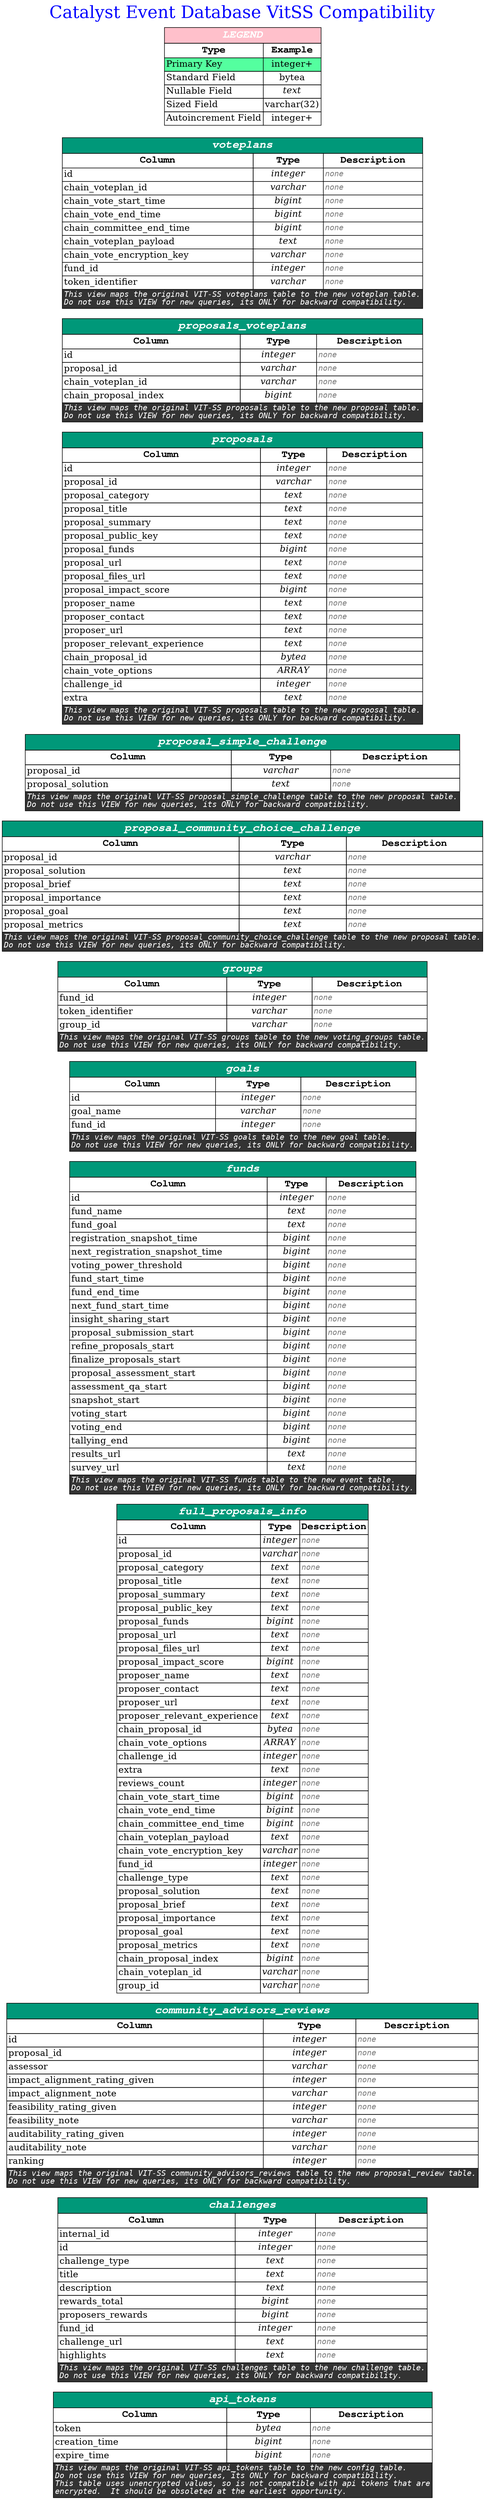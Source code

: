 digraph erd {

    
    label = "Catalyst Event Database VitSS Compatibility"
    labelloc = t
    fontsize = 30
    fontcolor = blue
    

    graph [
        rankdir = "LR"
    ];

    node [
        fontsize = "16"
        shape = "plaintext"
    ];

    edge [
    ];

    
        

    "api_tokens" [shape=plain label=<
        <table border='0' cellborder='1' cellspacing='0' >
            <tr>
                <td colspan='3' bgcolor='#009879' port='__title'><font color='white' face='Courier bold italic' point-size='20'><b>api_tokens</b></font></td>
            </tr>
            <tr>
                <td><font color='black' face='Courier bold' point-size='18' ><b>Column</b></font></td>
                <td><font color='black' face='Courier bold' point-size='18' ><b>Type</b></font></td>
                <td><font color='black' face='Courier bold' point-size='18' ><b>Description</b></font></td>
            </tr>

            
            <tr>
                <td port="token"  align='text'><font>token</font><br align='left'/></td>
                <td   ><font><i>bytea</i></font></td>
                <td port="token_out"  align='text'><font color='grey50' face='Monospace' point-size='14' ><i>none</i><br align="left"/></font></td>
            </tr>
            
            <tr>
                <td port="creation_time"  align='text'><font>creation_time</font><br align='left'/></td>
                <td   ><font><i>bigint</i></font></td>
                <td port="creation_time_out"  align='text'><font color='grey50' face='Monospace' point-size='14' ><i>none</i><br align="left"/></font></td>
            </tr>
            
            <tr>
                <td port="expire_time"  align='text'><font>expire_time</font><br align='left'/></td>
                <td   ><font><i>bigint</i></font></td>
                <td port="expire_time_out"  align='text'><font color='grey50' face='Monospace' point-size='14' ><i>none</i><br align="left"/></font></td>
            </tr>
            

            
            <tr>
                <td colspan='3' bgcolor="grey20" align='text'><font color='white' face='Monospace' point-size='14'><i>This view maps the original VIT-SS api_tokens table to the new config table.<br align='left'/>Do not use this VIEW for new queries, its ONLY for backward compatibility.<br align='left'/>This table uses unencrypted values, so is not compatible with api tokens that are<br align='left'/>encrypted.  It should be obsoleted at the earliest opportunity.</i><br align="left"/></font></td>
            </tr>
            

        </table>
    >];

        
    
        

    "challenges" [shape=plain label=<
        <table border='0' cellborder='1' cellspacing='0' >
            <tr>
                <td colspan='3' bgcolor='#009879' port='__title'><font color='white' face='Courier bold italic' point-size='20'><b>challenges</b></font></td>
            </tr>
            <tr>
                <td><font color='black' face='Courier bold' point-size='18' ><b>Column</b></font></td>
                <td><font color='black' face='Courier bold' point-size='18' ><b>Type</b></font></td>
                <td><font color='black' face='Courier bold' point-size='18' ><b>Description</b></font></td>
            </tr>

            
            <tr>
                <td port="internal_id"  align='text'><font>internal_id</font><br align='left'/></td>
                <td   ><font><i>integer</i></font></td>
                <td port="internal_id_out"  align='text'><font color='grey50' face='Monospace' point-size='14' ><i>none</i><br align="left"/></font></td>
            </tr>
            
            <tr>
                <td port="id"  align='text'><font>id</font><br align='left'/></td>
                <td   ><font><i>integer</i></font></td>
                <td port="id_out"  align='text'><font color='grey50' face='Monospace' point-size='14' ><i>none</i><br align="left"/></font></td>
            </tr>
            
            <tr>
                <td port="challenge_type"  align='text'><font>challenge_type</font><br align='left'/></td>
                <td   ><font><i>text</i></font></td>
                <td port="challenge_type_out"  align='text'><font color='grey50' face='Monospace' point-size='14' ><i>none</i><br align="left"/></font></td>
            </tr>
            
            <tr>
                <td port="title"  align='text'><font>title</font><br align='left'/></td>
                <td   ><font><i>text</i></font></td>
                <td port="title_out"  align='text'><font color='grey50' face='Monospace' point-size='14' ><i>none</i><br align="left"/></font></td>
            </tr>
            
            <tr>
                <td port="description"  align='text'><font>description</font><br align='left'/></td>
                <td   ><font><i>text</i></font></td>
                <td port="description_out"  align='text'><font color='grey50' face='Monospace' point-size='14' ><i>none</i><br align="left"/></font></td>
            </tr>
            
            <tr>
                <td port="rewards_total"  align='text'><font>rewards_total</font><br align='left'/></td>
                <td   ><font><i>bigint</i></font></td>
                <td port="rewards_total_out"  align='text'><font color='grey50' face='Monospace' point-size='14' ><i>none</i><br align="left"/></font></td>
            </tr>
            
            <tr>
                <td port="proposers_rewards"  align='text'><font>proposers_rewards</font><br align='left'/></td>
                <td   ><font><i>bigint</i></font></td>
                <td port="proposers_rewards_out"  align='text'><font color='grey50' face='Monospace' point-size='14' ><i>none</i><br align="left"/></font></td>
            </tr>
            
            <tr>
                <td port="fund_id"  align='text'><font>fund_id</font><br align='left'/></td>
                <td   ><font><i>integer</i></font></td>
                <td port="fund_id_out"  align='text'><font color='grey50' face='Monospace' point-size='14' ><i>none</i><br align="left"/></font></td>
            </tr>
            
            <tr>
                <td port="challenge_url"  align='text'><font>challenge_url</font><br align='left'/></td>
                <td   ><font><i>text</i></font></td>
                <td port="challenge_url_out"  align='text'><font color='grey50' face='Monospace' point-size='14' ><i>none</i><br align="left"/></font></td>
            </tr>
            
            <tr>
                <td port="highlights"  align='text'><font>highlights</font><br align='left'/></td>
                <td   ><font><i>text</i></font></td>
                <td port="highlights_out"  align='text'><font color='grey50' face='Monospace' point-size='14' ><i>none</i><br align="left"/></font></td>
            </tr>
            

            
            <tr>
                <td colspan='3' bgcolor="grey20" align='text'><font color='white' face='Monospace' point-size='14'><i>This view maps the original VIT-SS challenges table to the new challenge table.<br align='left'/>Do not use this VIEW for new queries, its ONLY for backward compatibility.</i><br align="left"/></font></td>
            </tr>
            

        </table>
    >];

        
    
        

    "community_advisors_reviews" [shape=plain label=<
        <table border='0' cellborder='1' cellspacing='0' >
            <tr>
                <td colspan='3' bgcolor='#009879' port='__title'><font color='white' face='Courier bold italic' point-size='20'><b>community_advisors_reviews</b></font></td>
            </tr>
            <tr>
                <td><font color='black' face='Courier bold' point-size='18' ><b>Column</b></font></td>
                <td><font color='black' face='Courier bold' point-size='18' ><b>Type</b></font></td>
                <td><font color='black' face='Courier bold' point-size='18' ><b>Description</b></font></td>
            </tr>

            
            <tr>
                <td port="id"  align='text'><font>id</font><br align='left'/></td>
                <td   ><font><i>integer</i></font></td>
                <td port="id_out"  align='text'><font color='grey50' face='Monospace' point-size='14' ><i>none</i><br align="left"/></font></td>
            </tr>
            
            <tr>
                <td port="proposal_id"  align='text'><font>proposal_id</font><br align='left'/></td>
                <td   ><font><i>integer</i></font></td>
                <td port="proposal_id_out"  align='text'><font color='grey50' face='Monospace' point-size='14' ><i>none</i><br align="left"/></font></td>
            </tr>
            
            <tr>
                <td port="assessor"  align='text'><font>assessor</font><br align='left'/></td>
                <td   ><font><i>varchar</i></font></td>
                <td port="assessor_out"  align='text'><font color='grey50' face='Monospace' point-size='14' ><i>none</i><br align="left"/></font></td>
            </tr>
            
            <tr>
                <td port="impact_alignment_rating_given"  align='text'><font>impact_alignment_rating_given</font><br align='left'/></td>
                <td   ><font><i>integer</i></font></td>
                <td port="impact_alignment_rating_given_out"  align='text'><font color='grey50' face='Monospace' point-size='14' ><i>none</i><br align="left"/></font></td>
            </tr>
            
            <tr>
                <td port="impact_alignment_note"  align='text'><font>impact_alignment_note</font><br align='left'/></td>
                <td   ><font><i>varchar</i></font></td>
                <td port="impact_alignment_note_out"  align='text'><font color='grey50' face='Monospace' point-size='14' ><i>none</i><br align="left"/></font></td>
            </tr>
            
            <tr>
                <td port="feasibility_rating_given"  align='text'><font>feasibility_rating_given</font><br align='left'/></td>
                <td   ><font><i>integer</i></font></td>
                <td port="feasibility_rating_given_out"  align='text'><font color='grey50' face='Monospace' point-size='14' ><i>none</i><br align="left"/></font></td>
            </tr>
            
            <tr>
                <td port="feasibility_note"  align='text'><font>feasibility_note</font><br align='left'/></td>
                <td   ><font><i>varchar</i></font></td>
                <td port="feasibility_note_out"  align='text'><font color='grey50' face='Monospace' point-size='14' ><i>none</i><br align="left"/></font></td>
            </tr>
            
            <tr>
                <td port="auditability_rating_given"  align='text'><font>auditability_rating_given</font><br align='left'/></td>
                <td   ><font><i>integer</i></font></td>
                <td port="auditability_rating_given_out"  align='text'><font color='grey50' face='Monospace' point-size='14' ><i>none</i><br align="left"/></font></td>
            </tr>
            
            <tr>
                <td port="auditability_note"  align='text'><font>auditability_note</font><br align='left'/></td>
                <td   ><font><i>varchar</i></font></td>
                <td port="auditability_note_out"  align='text'><font color='grey50' face='Monospace' point-size='14' ><i>none</i><br align="left"/></font></td>
            </tr>
            
            <tr>
                <td port="ranking"  align='text'><font>ranking</font><br align='left'/></td>
                <td   ><font><i>integer</i></font></td>
                <td port="ranking_out"  align='text'><font color='grey50' face='Monospace' point-size='14' ><i>none</i><br align="left"/></font></td>
            </tr>
            

            
            <tr>
                <td colspan='3' bgcolor="grey20" align='text'><font color='white' face='Monospace' point-size='14'><i>This view maps the original VIT-SS community_advisors_reviews table to the new proposal_review table.<br align='left'/>Do not use this VIEW for new queries, its ONLY for backward compatibility.</i><br align="left"/></font></td>
            </tr>
            

        </table>
    >];

        
    
        

    "full_proposals_info" [shape=plain label=<
        <table border='0' cellborder='1' cellspacing='0' >
            <tr>
                <td colspan='3' bgcolor='#009879' port='__title'><font color='white' face='Courier bold italic' point-size='20'><b>full_proposals_info</b></font></td>
            </tr>
            <tr>
                <td><font color='black' face='Courier bold' point-size='18' ><b>Column</b></font></td>
                <td><font color='black' face='Courier bold' point-size='18' ><b>Type</b></font></td>
                <td><font color='black' face='Courier bold' point-size='18' ><b>Description</b></font></td>
            </tr>

            
            <tr>
                <td port="id"  align='text'><font>id</font><br align='left'/></td>
                <td   ><font><i>integer</i></font></td>
                <td port="id_out"  align='text'><font color='grey50' face='Monospace' point-size='14' ><i>none</i><br align="left"/></font></td>
            </tr>
            
            <tr>
                <td port="proposal_id"  align='text'><font>proposal_id</font><br align='left'/></td>
                <td   ><font><i>varchar</i></font></td>
                <td port="proposal_id_out"  align='text'><font color='grey50' face='Monospace' point-size='14' ><i>none</i><br align="left"/></font></td>
            </tr>
            
            <tr>
                <td port="proposal_category"  align='text'><font>proposal_category</font><br align='left'/></td>
                <td   ><font><i>text</i></font></td>
                <td port="proposal_category_out"  align='text'><font color='grey50' face='Monospace' point-size='14' ><i>none</i><br align="left"/></font></td>
            </tr>
            
            <tr>
                <td port="proposal_title"  align='text'><font>proposal_title</font><br align='left'/></td>
                <td   ><font><i>text</i></font></td>
                <td port="proposal_title_out"  align='text'><font color='grey50' face='Monospace' point-size='14' ><i>none</i><br align="left"/></font></td>
            </tr>
            
            <tr>
                <td port="proposal_summary"  align='text'><font>proposal_summary</font><br align='left'/></td>
                <td   ><font><i>text</i></font></td>
                <td port="proposal_summary_out"  align='text'><font color='grey50' face='Monospace' point-size='14' ><i>none</i><br align="left"/></font></td>
            </tr>
            
            <tr>
                <td port="proposal_public_key"  align='text'><font>proposal_public_key</font><br align='left'/></td>
                <td   ><font><i>text</i></font></td>
                <td port="proposal_public_key_out"  align='text'><font color='grey50' face='Monospace' point-size='14' ><i>none</i><br align="left"/></font></td>
            </tr>
            
            <tr>
                <td port="proposal_funds"  align='text'><font>proposal_funds</font><br align='left'/></td>
                <td   ><font><i>bigint</i></font></td>
                <td port="proposal_funds_out"  align='text'><font color='grey50' face='Monospace' point-size='14' ><i>none</i><br align="left"/></font></td>
            </tr>
            
            <tr>
                <td port="proposal_url"  align='text'><font>proposal_url</font><br align='left'/></td>
                <td   ><font><i>text</i></font></td>
                <td port="proposal_url_out"  align='text'><font color='grey50' face='Monospace' point-size='14' ><i>none</i><br align="left"/></font></td>
            </tr>
            
            <tr>
                <td port="proposal_files_url"  align='text'><font>proposal_files_url</font><br align='left'/></td>
                <td   ><font><i>text</i></font></td>
                <td port="proposal_files_url_out"  align='text'><font color='grey50' face='Monospace' point-size='14' ><i>none</i><br align="left"/></font></td>
            </tr>
            
            <tr>
                <td port="proposal_impact_score"  align='text'><font>proposal_impact_score</font><br align='left'/></td>
                <td   ><font><i>bigint</i></font></td>
                <td port="proposal_impact_score_out"  align='text'><font color='grey50' face='Monospace' point-size='14' ><i>none</i><br align="left"/></font></td>
            </tr>
            
            <tr>
                <td port="proposer_name"  align='text'><font>proposer_name</font><br align='left'/></td>
                <td   ><font><i>text</i></font></td>
                <td port="proposer_name_out"  align='text'><font color='grey50' face='Monospace' point-size='14' ><i>none</i><br align="left"/></font></td>
            </tr>
            
            <tr>
                <td port="proposer_contact"  align='text'><font>proposer_contact</font><br align='left'/></td>
                <td   ><font><i>text</i></font></td>
                <td port="proposer_contact_out"  align='text'><font color='grey50' face='Monospace' point-size='14' ><i>none</i><br align="left"/></font></td>
            </tr>
            
            <tr>
                <td port="proposer_url"  align='text'><font>proposer_url</font><br align='left'/></td>
                <td   ><font><i>text</i></font></td>
                <td port="proposer_url_out"  align='text'><font color='grey50' face='Monospace' point-size='14' ><i>none</i><br align="left"/></font></td>
            </tr>
            
            <tr>
                <td port="proposer_relevant_experience"  align='text'><font>proposer_relevant_experience</font><br align='left'/></td>
                <td   ><font><i>text</i></font></td>
                <td port="proposer_relevant_experience_out"  align='text'><font color='grey50' face='Monospace' point-size='14' ><i>none</i><br align="left"/></font></td>
            </tr>
            
            <tr>
                <td port="chain_proposal_id"  align='text'><font>chain_proposal_id</font><br align='left'/></td>
                <td   ><font><i>bytea</i></font></td>
                <td port="chain_proposal_id_out"  align='text'><font color='grey50' face='Monospace' point-size='14' ><i>none</i><br align="left"/></font></td>
            </tr>
            
            <tr>
                <td port="chain_vote_options"  align='text'><font>chain_vote_options</font><br align='left'/></td>
                <td   ><font><i>ARRAY</i></font></td>
                <td port="chain_vote_options_out"  align='text'><font color='grey50' face='Monospace' point-size='14' ><i>none</i><br align="left"/></font></td>
            </tr>
            
            <tr>
                <td port="challenge_id"  align='text'><font>challenge_id</font><br align='left'/></td>
                <td   ><font><i>integer</i></font></td>
                <td port="challenge_id_out"  align='text'><font color='grey50' face='Monospace' point-size='14' ><i>none</i><br align="left"/></font></td>
            </tr>
            
            <tr>
                <td port="extra"  align='text'><font>extra</font><br align='left'/></td>
                <td   ><font><i>text</i></font></td>
                <td port="extra_out"  align='text'><font color='grey50' face='Monospace' point-size='14' ><i>none</i><br align="left"/></font></td>
            </tr>
            
            <tr>
                <td port="reviews_count"  align='text'><font>reviews_count</font><br align='left'/></td>
                <td   ><font><i>integer</i></font></td>
                <td port="reviews_count_out"  align='text'><font color='grey50' face='Monospace' point-size='14' ><i>none</i><br align="left"/></font></td>
            </tr>
            
            <tr>
                <td port="chain_vote_start_time"  align='text'><font>chain_vote_start_time</font><br align='left'/></td>
                <td   ><font><i>bigint</i></font></td>
                <td port="chain_vote_start_time_out"  align='text'><font color='grey50' face='Monospace' point-size='14' ><i>none</i><br align="left"/></font></td>
            </tr>
            
            <tr>
                <td port="chain_vote_end_time"  align='text'><font>chain_vote_end_time</font><br align='left'/></td>
                <td   ><font><i>bigint</i></font></td>
                <td port="chain_vote_end_time_out"  align='text'><font color='grey50' face='Monospace' point-size='14' ><i>none</i><br align="left"/></font></td>
            </tr>
            
            <tr>
                <td port="chain_committee_end_time"  align='text'><font>chain_committee_end_time</font><br align='left'/></td>
                <td   ><font><i>bigint</i></font></td>
                <td port="chain_committee_end_time_out"  align='text'><font color='grey50' face='Monospace' point-size='14' ><i>none</i><br align="left"/></font></td>
            </tr>
            
            <tr>
                <td port="chain_voteplan_payload"  align='text'><font>chain_voteplan_payload</font><br align='left'/></td>
                <td   ><font><i>text</i></font></td>
                <td port="chain_voteplan_payload_out"  align='text'><font color='grey50' face='Monospace' point-size='14' ><i>none</i><br align="left"/></font></td>
            </tr>
            
            <tr>
                <td port="chain_vote_encryption_key"  align='text'><font>chain_vote_encryption_key</font><br align='left'/></td>
                <td   ><font><i>varchar</i></font></td>
                <td port="chain_vote_encryption_key_out"  align='text'><font color='grey50' face='Monospace' point-size='14' ><i>none</i><br align="left"/></font></td>
            </tr>
            
            <tr>
                <td port="fund_id"  align='text'><font>fund_id</font><br align='left'/></td>
                <td   ><font><i>integer</i></font></td>
                <td port="fund_id_out"  align='text'><font color='grey50' face='Monospace' point-size='14' ><i>none</i><br align="left"/></font></td>
            </tr>
            
            <tr>
                <td port="challenge_type"  align='text'><font>challenge_type</font><br align='left'/></td>
                <td   ><font><i>text</i></font></td>
                <td port="challenge_type_out"  align='text'><font color='grey50' face='Monospace' point-size='14' ><i>none</i><br align="left"/></font></td>
            </tr>
            
            <tr>
                <td port="proposal_solution"  align='text'><font>proposal_solution</font><br align='left'/></td>
                <td   ><font><i>text</i></font></td>
                <td port="proposal_solution_out"  align='text'><font color='grey50' face='Monospace' point-size='14' ><i>none</i><br align="left"/></font></td>
            </tr>
            
            <tr>
                <td port="proposal_brief"  align='text'><font>proposal_brief</font><br align='left'/></td>
                <td   ><font><i>text</i></font></td>
                <td port="proposal_brief_out"  align='text'><font color='grey50' face='Monospace' point-size='14' ><i>none</i><br align="left"/></font></td>
            </tr>
            
            <tr>
                <td port="proposal_importance"  align='text'><font>proposal_importance</font><br align='left'/></td>
                <td   ><font><i>text</i></font></td>
                <td port="proposal_importance_out"  align='text'><font color='grey50' face='Monospace' point-size='14' ><i>none</i><br align="left"/></font></td>
            </tr>
            
            <tr>
                <td port="proposal_goal"  align='text'><font>proposal_goal</font><br align='left'/></td>
                <td   ><font><i>text</i></font></td>
                <td port="proposal_goal_out"  align='text'><font color='grey50' face='Monospace' point-size='14' ><i>none</i><br align="left"/></font></td>
            </tr>
            
            <tr>
                <td port="proposal_metrics"  align='text'><font>proposal_metrics</font><br align='left'/></td>
                <td   ><font><i>text</i></font></td>
                <td port="proposal_metrics_out"  align='text'><font color='grey50' face='Monospace' point-size='14' ><i>none</i><br align="left"/></font></td>
            </tr>
            
            <tr>
                <td port="chain_proposal_index"  align='text'><font>chain_proposal_index</font><br align='left'/></td>
                <td   ><font><i>bigint</i></font></td>
                <td port="chain_proposal_index_out"  align='text'><font color='grey50' face='Monospace' point-size='14' ><i>none</i><br align="left"/></font></td>
            </tr>
            
            <tr>
                <td port="chain_voteplan_id"  align='text'><font>chain_voteplan_id</font><br align='left'/></td>
                <td   ><font><i>varchar</i></font></td>
                <td port="chain_voteplan_id_out"  align='text'><font color='grey50' face='Monospace' point-size='14' ><i>none</i><br align="left"/></font></td>
            </tr>
            
            <tr>
                <td port="group_id"  align='text'><font>group_id</font><br align='left'/></td>
                <td   ><font><i>varchar</i></font></td>
                <td port="group_id_out"  align='text'><font color='grey50' face='Monospace' point-size='14' ><i>none</i><br align="left"/></font></td>
            </tr>
            

            

        </table>
    >];

        
    
        

    "funds" [shape=plain label=<
        <table border='0' cellborder='1' cellspacing='0' >
            <tr>
                <td colspan='3' bgcolor='#009879' port='__title'><font color='white' face='Courier bold italic' point-size='20'><b>funds</b></font></td>
            </tr>
            <tr>
                <td><font color='black' face='Courier bold' point-size='18' ><b>Column</b></font></td>
                <td><font color='black' face='Courier bold' point-size='18' ><b>Type</b></font></td>
                <td><font color='black' face='Courier bold' point-size='18' ><b>Description</b></font></td>
            </tr>

            
            <tr>
                <td port="id"  align='text'><font>id</font><br align='left'/></td>
                <td   ><font><i>integer</i></font></td>
                <td port="id_out"  align='text'><font color='grey50' face='Monospace' point-size='14' ><i>none</i><br align="left"/></font></td>
            </tr>
            
            <tr>
                <td port="fund_name"  align='text'><font>fund_name</font><br align='left'/></td>
                <td   ><font><i>text</i></font></td>
                <td port="fund_name_out"  align='text'><font color='grey50' face='Monospace' point-size='14' ><i>none</i><br align="left"/></font></td>
            </tr>
            
            <tr>
                <td port="fund_goal"  align='text'><font>fund_goal</font><br align='left'/></td>
                <td   ><font><i>text</i></font></td>
                <td port="fund_goal_out"  align='text'><font color='grey50' face='Monospace' point-size='14' ><i>none</i><br align="left"/></font></td>
            </tr>
            
            <tr>
                <td port="registration_snapshot_time"  align='text'><font>registration_snapshot_time</font><br align='left'/></td>
                <td   ><font><i>bigint</i></font></td>
                <td port="registration_snapshot_time_out"  align='text'><font color='grey50' face='Monospace' point-size='14' ><i>none</i><br align="left"/></font></td>
            </tr>
            
            <tr>
                <td port="next_registration_snapshot_time"  align='text'><font>next_registration_snapshot_time</font><br align='left'/></td>
                <td   ><font><i>bigint</i></font></td>
                <td port="next_registration_snapshot_time_out"  align='text'><font color='grey50' face='Monospace' point-size='14' ><i>none</i><br align="left"/></font></td>
            </tr>
            
            <tr>
                <td port="voting_power_threshold"  align='text'><font>voting_power_threshold</font><br align='left'/></td>
                <td   ><font><i>bigint</i></font></td>
                <td port="voting_power_threshold_out"  align='text'><font color='grey50' face='Monospace' point-size='14' ><i>none</i><br align="left"/></font></td>
            </tr>
            
            <tr>
                <td port="fund_start_time"  align='text'><font>fund_start_time</font><br align='left'/></td>
                <td   ><font><i>bigint</i></font></td>
                <td port="fund_start_time_out"  align='text'><font color='grey50' face='Monospace' point-size='14' ><i>none</i><br align="left"/></font></td>
            </tr>
            
            <tr>
                <td port="fund_end_time"  align='text'><font>fund_end_time</font><br align='left'/></td>
                <td   ><font><i>bigint</i></font></td>
                <td port="fund_end_time_out"  align='text'><font color='grey50' face='Monospace' point-size='14' ><i>none</i><br align="left"/></font></td>
            </tr>
            
            <tr>
                <td port="next_fund_start_time"  align='text'><font>next_fund_start_time</font><br align='left'/></td>
                <td   ><font><i>bigint</i></font></td>
                <td port="next_fund_start_time_out"  align='text'><font color='grey50' face='Monospace' point-size='14' ><i>none</i><br align="left"/></font></td>
            </tr>
            
            <tr>
                <td port="insight_sharing_start"  align='text'><font>insight_sharing_start</font><br align='left'/></td>
                <td   ><font><i>bigint</i></font></td>
                <td port="insight_sharing_start_out"  align='text'><font color='grey50' face='Monospace' point-size='14' ><i>none</i><br align="left"/></font></td>
            </tr>
            
            <tr>
                <td port="proposal_submission_start"  align='text'><font>proposal_submission_start</font><br align='left'/></td>
                <td   ><font><i>bigint</i></font></td>
                <td port="proposal_submission_start_out"  align='text'><font color='grey50' face='Monospace' point-size='14' ><i>none</i><br align="left"/></font></td>
            </tr>
            
            <tr>
                <td port="refine_proposals_start"  align='text'><font>refine_proposals_start</font><br align='left'/></td>
                <td   ><font><i>bigint</i></font></td>
                <td port="refine_proposals_start_out"  align='text'><font color='grey50' face='Monospace' point-size='14' ><i>none</i><br align="left"/></font></td>
            </tr>
            
            <tr>
                <td port="finalize_proposals_start"  align='text'><font>finalize_proposals_start</font><br align='left'/></td>
                <td   ><font><i>bigint</i></font></td>
                <td port="finalize_proposals_start_out"  align='text'><font color='grey50' face='Monospace' point-size='14' ><i>none</i><br align="left"/></font></td>
            </tr>
            
            <tr>
                <td port="proposal_assessment_start"  align='text'><font>proposal_assessment_start</font><br align='left'/></td>
                <td   ><font><i>bigint</i></font></td>
                <td port="proposal_assessment_start_out"  align='text'><font color='grey50' face='Monospace' point-size='14' ><i>none</i><br align="left"/></font></td>
            </tr>
            
            <tr>
                <td port="assessment_qa_start"  align='text'><font>assessment_qa_start</font><br align='left'/></td>
                <td   ><font><i>bigint</i></font></td>
                <td port="assessment_qa_start_out"  align='text'><font color='grey50' face='Monospace' point-size='14' ><i>none</i><br align="left"/></font></td>
            </tr>
            
            <tr>
                <td port="snapshot_start"  align='text'><font>snapshot_start</font><br align='left'/></td>
                <td   ><font><i>bigint</i></font></td>
                <td port="snapshot_start_out"  align='text'><font color='grey50' face='Monospace' point-size='14' ><i>none</i><br align="left"/></font></td>
            </tr>
            
            <tr>
                <td port="voting_start"  align='text'><font>voting_start</font><br align='left'/></td>
                <td   ><font><i>bigint</i></font></td>
                <td port="voting_start_out"  align='text'><font color='grey50' face='Monospace' point-size='14' ><i>none</i><br align="left"/></font></td>
            </tr>
            
            <tr>
                <td port="voting_end"  align='text'><font>voting_end</font><br align='left'/></td>
                <td   ><font><i>bigint</i></font></td>
                <td port="voting_end_out"  align='text'><font color='grey50' face='Monospace' point-size='14' ><i>none</i><br align="left"/></font></td>
            </tr>
            
            <tr>
                <td port="tallying_end"  align='text'><font>tallying_end</font><br align='left'/></td>
                <td   ><font><i>bigint</i></font></td>
                <td port="tallying_end_out"  align='text'><font color='grey50' face='Monospace' point-size='14' ><i>none</i><br align="left"/></font></td>
            </tr>
            
            <tr>
                <td port="results_url"  align='text'><font>results_url</font><br align='left'/></td>
                <td   ><font><i>text</i></font></td>
                <td port="results_url_out"  align='text'><font color='grey50' face='Monospace' point-size='14' ><i>none</i><br align="left"/></font></td>
            </tr>
            
            <tr>
                <td port="survey_url"  align='text'><font>survey_url</font><br align='left'/></td>
                <td   ><font><i>text</i></font></td>
                <td port="survey_url_out"  align='text'><font color='grey50' face='Monospace' point-size='14' ><i>none</i><br align="left"/></font></td>
            </tr>
            

            
            <tr>
                <td colspan='3' bgcolor="grey20" align='text'><font color='white' face='Monospace' point-size='14'><i>This view maps the original VIT-SS funds table to the new event table.<br align='left'/>Do not use this VIEW for new queries, its ONLY for backward compatibility.</i><br align="left"/></font></td>
            </tr>
            

        </table>
    >];

        
    
        

    "goals" [shape=plain label=<
        <table border='0' cellborder='1' cellspacing='0' >
            <tr>
                <td colspan='3' bgcolor='#009879' port='__title'><font color='white' face='Courier bold italic' point-size='20'><b>goals</b></font></td>
            </tr>
            <tr>
                <td><font color='black' face='Courier bold' point-size='18' ><b>Column</b></font></td>
                <td><font color='black' face='Courier bold' point-size='18' ><b>Type</b></font></td>
                <td><font color='black' face='Courier bold' point-size='18' ><b>Description</b></font></td>
            </tr>

            
            <tr>
                <td port="id"  align='text'><font>id</font><br align='left'/></td>
                <td   ><font><i>integer</i></font></td>
                <td port="id_out"  align='text'><font color='grey50' face='Monospace' point-size='14' ><i>none</i><br align="left"/></font></td>
            </tr>
            
            <tr>
                <td port="goal_name"  align='text'><font>goal_name</font><br align='left'/></td>
                <td   ><font><i>varchar</i></font></td>
                <td port="goal_name_out"  align='text'><font color='grey50' face='Monospace' point-size='14' ><i>none</i><br align="left"/></font></td>
            </tr>
            
            <tr>
                <td port="fund_id"  align='text'><font>fund_id</font><br align='left'/></td>
                <td   ><font><i>integer</i></font></td>
                <td port="fund_id_out"  align='text'><font color='grey50' face='Monospace' point-size='14' ><i>none</i><br align="left"/></font></td>
            </tr>
            

            
            <tr>
                <td colspan='3' bgcolor="grey20" align='text'><font color='white' face='Monospace' point-size='14'><i>This view maps the original VIT-SS goals table to the new goal table.<br align='left'/>Do not use this VIEW for new queries, its ONLY for backward compatibility.</i><br align="left"/></font></td>
            </tr>
            

        </table>
    >];

        
    
        

    "groups" [shape=plain label=<
        <table border='0' cellborder='1' cellspacing='0' >
            <tr>
                <td colspan='3' bgcolor='#009879' port='__title'><font color='white' face='Courier bold italic' point-size='20'><b>groups</b></font></td>
            </tr>
            <tr>
                <td><font color='black' face='Courier bold' point-size='18' ><b>Column</b></font></td>
                <td><font color='black' face='Courier bold' point-size='18' ><b>Type</b></font></td>
                <td><font color='black' face='Courier bold' point-size='18' ><b>Description</b></font></td>
            </tr>

            
            <tr>
                <td port="fund_id"  align='text'><font>fund_id</font><br align='left'/></td>
                <td   ><font><i>integer</i></font></td>
                <td port="fund_id_out"  align='text'><font color='grey50' face='Monospace' point-size='14' ><i>none</i><br align="left"/></font></td>
            </tr>
            
            <tr>
                <td port="token_identifier"  align='text'><font>token_identifier</font><br align='left'/></td>
                <td   ><font><i>varchar</i></font></td>
                <td port="token_identifier_out"  align='text'><font color='grey50' face='Monospace' point-size='14' ><i>none</i><br align="left"/></font></td>
            </tr>
            
            <tr>
                <td port="group_id"  align='text'><font>group_id</font><br align='left'/></td>
                <td   ><font><i>varchar</i></font></td>
                <td port="group_id_out"  align='text'><font color='grey50' face='Monospace' point-size='14' ><i>none</i><br align="left"/></font></td>
            </tr>
            

            
            <tr>
                <td colspan='3' bgcolor="grey20" align='text'><font color='white' face='Monospace' point-size='14'><i>This view maps the original VIT-SS groups table to the new voting_groups table.<br align='left'/>Do not use this VIEW for new queries, its ONLY for backward compatibility.</i><br align="left"/></font></td>
            </tr>
            

        </table>
    >];

        
    
        

    "proposal_community_choice_challenge" [shape=plain label=<
        <table border='0' cellborder='1' cellspacing='0' >
            <tr>
                <td colspan='3' bgcolor='#009879' port='__title'><font color='white' face='Courier bold italic' point-size='20'><b>proposal_community_choice_challenge</b></font></td>
            </tr>
            <tr>
                <td><font color='black' face='Courier bold' point-size='18' ><b>Column</b></font></td>
                <td><font color='black' face='Courier bold' point-size='18' ><b>Type</b></font></td>
                <td><font color='black' face='Courier bold' point-size='18' ><b>Description</b></font></td>
            </tr>

            
            <tr>
                <td port="proposal_id"  align='text'><font>proposal_id</font><br align='left'/></td>
                <td   ><font><i>varchar</i></font></td>
                <td port="proposal_id_out"  align='text'><font color='grey50' face='Monospace' point-size='14' ><i>none</i><br align="left"/></font></td>
            </tr>
            
            <tr>
                <td port="proposal_solution"  align='text'><font>proposal_solution</font><br align='left'/></td>
                <td   ><font><i>text</i></font></td>
                <td port="proposal_solution_out"  align='text'><font color='grey50' face='Monospace' point-size='14' ><i>none</i><br align="left"/></font></td>
            </tr>
            
            <tr>
                <td port="proposal_brief"  align='text'><font>proposal_brief</font><br align='left'/></td>
                <td   ><font><i>text</i></font></td>
                <td port="proposal_brief_out"  align='text'><font color='grey50' face='Monospace' point-size='14' ><i>none</i><br align="left"/></font></td>
            </tr>
            
            <tr>
                <td port="proposal_importance"  align='text'><font>proposal_importance</font><br align='left'/></td>
                <td   ><font><i>text</i></font></td>
                <td port="proposal_importance_out"  align='text'><font color='grey50' face='Monospace' point-size='14' ><i>none</i><br align="left"/></font></td>
            </tr>
            
            <tr>
                <td port="proposal_goal"  align='text'><font>proposal_goal</font><br align='left'/></td>
                <td   ><font><i>text</i></font></td>
                <td port="proposal_goal_out"  align='text'><font color='grey50' face='Monospace' point-size='14' ><i>none</i><br align="left"/></font></td>
            </tr>
            
            <tr>
                <td port="proposal_metrics"  align='text'><font>proposal_metrics</font><br align='left'/></td>
                <td   ><font><i>text</i></font></td>
                <td port="proposal_metrics_out"  align='text'><font color='grey50' face='Monospace' point-size='14' ><i>none</i><br align="left"/></font></td>
            </tr>
            

            
            <tr>
                <td colspan='3' bgcolor="grey20" align='text'><font color='white' face='Monospace' point-size='14'><i>This view maps the original VIT-SS proposal_community_choice_challenge table to the new proposal table.<br align='left'/>Do not use this VIEW for new queries, its ONLY for backward compatibility.</i><br align="left"/></font></td>
            </tr>
            

        </table>
    >];

        
    
        

    "proposal_simple_challenge" [shape=plain label=<
        <table border='0' cellborder='1' cellspacing='0' >
            <tr>
                <td colspan='3' bgcolor='#009879' port='__title'><font color='white' face='Courier bold italic' point-size='20'><b>proposal_simple_challenge</b></font></td>
            </tr>
            <tr>
                <td><font color='black' face='Courier bold' point-size='18' ><b>Column</b></font></td>
                <td><font color='black' face='Courier bold' point-size='18' ><b>Type</b></font></td>
                <td><font color='black' face='Courier bold' point-size='18' ><b>Description</b></font></td>
            </tr>

            
            <tr>
                <td port="proposal_id"  align='text'><font>proposal_id</font><br align='left'/></td>
                <td   ><font><i>varchar</i></font></td>
                <td port="proposal_id_out"  align='text'><font color='grey50' face='Monospace' point-size='14' ><i>none</i><br align="left"/></font></td>
            </tr>
            
            <tr>
                <td port="proposal_solution"  align='text'><font>proposal_solution</font><br align='left'/></td>
                <td   ><font><i>text</i></font></td>
                <td port="proposal_solution_out"  align='text'><font color='grey50' face='Monospace' point-size='14' ><i>none</i><br align="left"/></font></td>
            </tr>
            

            
            <tr>
                <td colspan='3' bgcolor="grey20" align='text'><font color='white' face='Monospace' point-size='14'><i>This view maps the original VIT-SS proposal_simple_challenge table to the new proposal table.<br align='left'/>Do not use this VIEW for new queries, its ONLY for backward compatibility.</i><br align="left"/></font></td>
            </tr>
            

        </table>
    >];

        
    
        

    "proposals" [shape=plain label=<
        <table border='0' cellborder='1' cellspacing='0' >
            <tr>
                <td colspan='3' bgcolor='#009879' port='__title'><font color='white' face='Courier bold italic' point-size='20'><b>proposals</b></font></td>
            </tr>
            <tr>
                <td><font color='black' face='Courier bold' point-size='18' ><b>Column</b></font></td>
                <td><font color='black' face='Courier bold' point-size='18' ><b>Type</b></font></td>
                <td><font color='black' face='Courier bold' point-size='18' ><b>Description</b></font></td>
            </tr>

            
            <tr>
                <td port="id"  align='text'><font>id</font><br align='left'/></td>
                <td   ><font><i>integer</i></font></td>
                <td port="id_out"  align='text'><font color='grey50' face='Monospace' point-size='14' ><i>none</i><br align="left"/></font></td>
            </tr>
            
            <tr>
                <td port="proposal_id"  align='text'><font>proposal_id</font><br align='left'/></td>
                <td   ><font><i>varchar</i></font></td>
                <td port="proposal_id_out"  align='text'><font color='grey50' face='Monospace' point-size='14' ><i>none</i><br align="left"/></font></td>
            </tr>
            
            <tr>
                <td port="proposal_category"  align='text'><font>proposal_category</font><br align='left'/></td>
                <td   ><font><i>text</i></font></td>
                <td port="proposal_category_out"  align='text'><font color='grey50' face='Monospace' point-size='14' ><i>none</i><br align="left"/></font></td>
            </tr>
            
            <tr>
                <td port="proposal_title"  align='text'><font>proposal_title</font><br align='left'/></td>
                <td   ><font><i>text</i></font></td>
                <td port="proposal_title_out"  align='text'><font color='grey50' face='Monospace' point-size='14' ><i>none</i><br align="left"/></font></td>
            </tr>
            
            <tr>
                <td port="proposal_summary"  align='text'><font>proposal_summary</font><br align='left'/></td>
                <td   ><font><i>text</i></font></td>
                <td port="proposal_summary_out"  align='text'><font color='grey50' face='Monospace' point-size='14' ><i>none</i><br align="left"/></font></td>
            </tr>
            
            <tr>
                <td port="proposal_public_key"  align='text'><font>proposal_public_key</font><br align='left'/></td>
                <td   ><font><i>text</i></font></td>
                <td port="proposal_public_key_out"  align='text'><font color='grey50' face='Monospace' point-size='14' ><i>none</i><br align="left"/></font></td>
            </tr>
            
            <tr>
                <td port="proposal_funds"  align='text'><font>proposal_funds</font><br align='left'/></td>
                <td   ><font><i>bigint</i></font></td>
                <td port="proposal_funds_out"  align='text'><font color='grey50' face='Monospace' point-size='14' ><i>none</i><br align="left"/></font></td>
            </tr>
            
            <tr>
                <td port="proposal_url"  align='text'><font>proposal_url</font><br align='left'/></td>
                <td   ><font><i>text</i></font></td>
                <td port="proposal_url_out"  align='text'><font color='grey50' face='Monospace' point-size='14' ><i>none</i><br align="left"/></font></td>
            </tr>
            
            <tr>
                <td port="proposal_files_url"  align='text'><font>proposal_files_url</font><br align='left'/></td>
                <td   ><font><i>text</i></font></td>
                <td port="proposal_files_url_out"  align='text'><font color='grey50' face='Monospace' point-size='14' ><i>none</i><br align="left"/></font></td>
            </tr>
            
            <tr>
                <td port="proposal_impact_score"  align='text'><font>proposal_impact_score</font><br align='left'/></td>
                <td   ><font><i>bigint</i></font></td>
                <td port="proposal_impact_score_out"  align='text'><font color='grey50' face='Monospace' point-size='14' ><i>none</i><br align="left"/></font></td>
            </tr>
            
            <tr>
                <td port="proposer_name"  align='text'><font>proposer_name</font><br align='left'/></td>
                <td   ><font><i>text</i></font></td>
                <td port="proposer_name_out"  align='text'><font color='grey50' face='Monospace' point-size='14' ><i>none</i><br align="left"/></font></td>
            </tr>
            
            <tr>
                <td port="proposer_contact"  align='text'><font>proposer_contact</font><br align='left'/></td>
                <td   ><font><i>text</i></font></td>
                <td port="proposer_contact_out"  align='text'><font color='grey50' face='Monospace' point-size='14' ><i>none</i><br align="left"/></font></td>
            </tr>
            
            <tr>
                <td port="proposer_url"  align='text'><font>proposer_url</font><br align='left'/></td>
                <td   ><font><i>text</i></font></td>
                <td port="proposer_url_out"  align='text'><font color='grey50' face='Monospace' point-size='14' ><i>none</i><br align="left"/></font></td>
            </tr>
            
            <tr>
                <td port="proposer_relevant_experience"  align='text'><font>proposer_relevant_experience</font><br align='left'/></td>
                <td   ><font><i>text</i></font></td>
                <td port="proposer_relevant_experience_out"  align='text'><font color='grey50' face='Monospace' point-size='14' ><i>none</i><br align="left"/></font></td>
            </tr>
            
            <tr>
                <td port="chain_proposal_id"  align='text'><font>chain_proposal_id</font><br align='left'/></td>
                <td   ><font><i>bytea</i></font></td>
                <td port="chain_proposal_id_out"  align='text'><font color='grey50' face='Monospace' point-size='14' ><i>none</i><br align="left"/></font></td>
            </tr>
            
            <tr>
                <td port="chain_vote_options"  align='text'><font>chain_vote_options</font><br align='left'/></td>
                <td   ><font><i>ARRAY</i></font></td>
                <td port="chain_vote_options_out"  align='text'><font color='grey50' face='Monospace' point-size='14' ><i>none</i><br align="left"/></font></td>
            </tr>
            
            <tr>
                <td port="challenge_id"  align='text'><font>challenge_id</font><br align='left'/></td>
                <td   ><font><i>integer</i></font></td>
                <td port="challenge_id_out"  align='text'><font color='grey50' face='Monospace' point-size='14' ><i>none</i><br align="left"/></font></td>
            </tr>
            
            <tr>
                <td port="extra"  align='text'><font>extra</font><br align='left'/></td>
                <td   ><font><i>text</i></font></td>
                <td port="extra_out"  align='text'><font color='grey50' face='Monospace' point-size='14' ><i>none</i><br align="left"/></font></td>
            </tr>
            

            
            <tr>
                <td colspan='3' bgcolor="grey20" align='text'><font color='white' face='Monospace' point-size='14'><i>This view maps the original VIT-SS proposals table to the new proposal table.<br align='left'/>Do not use this VIEW for new queries, its ONLY for backward compatibility.</i><br align="left"/></font></td>
            </tr>
            

        </table>
    >];

        
    
        

    "proposals_voteplans" [shape=plain label=<
        <table border='0' cellborder='1' cellspacing='0' >
            <tr>
                <td colspan='3' bgcolor='#009879' port='__title'><font color='white' face='Courier bold italic' point-size='20'><b>proposals_voteplans</b></font></td>
            </tr>
            <tr>
                <td><font color='black' face='Courier bold' point-size='18' ><b>Column</b></font></td>
                <td><font color='black' face='Courier bold' point-size='18' ><b>Type</b></font></td>
                <td><font color='black' face='Courier bold' point-size='18' ><b>Description</b></font></td>
            </tr>

            
            <tr>
                <td port="id"  align='text'><font>id</font><br align='left'/></td>
                <td   ><font><i>integer</i></font></td>
                <td port="id_out"  align='text'><font color='grey50' face='Monospace' point-size='14' ><i>none</i><br align="left"/></font></td>
            </tr>
            
            <tr>
                <td port="proposal_id"  align='text'><font>proposal_id</font><br align='left'/></td>
                <td   ><font><i>varchar</i></font></td>
                <td port="proposal_id_out"  align='text'><font color='grey50' face='Monospace' point-size='14' ><i>none</i><br align="left"/></font></td>
            </tr>
            
            <tr>
                <td port="chain_voteplan_id"  align='text'><font>chain_voteplan_id</font><br align='left'/></td>
                <td   ><font><i>varchar</i></font></td>
                <td port="chain_voteplan_id_out"  align='text'><font color='grey50' face='Monospace' point-size='14' ><i>none</i><br align="left"/></font></td>
            </tr>
            
            <tr>
                <td port="chain_proposal_index"  align='text'><font>chain_proposal_index</font><br align='left'/></td>
                <td   ><font><i>bigint</i></font></td>
                <td port="chain_proposal_index_out"  align='text'><font color='grey50' face='Monospace' point-size='14' ><i>none</i><br align="left"/></font></td>
            </tr>
            

            
            <tr>
                <td colspan='3' bgcolor="grey20" align='text'><font color='white' face='Monospace' point-size='14'><i>This view maps the original VIT-SS proposals table to the new proposal table.<br align='left'/>Do not use this VIEW for new queries, its ONLY for backward compatibility.</i><br align="left"/></font></td>
            </tr>
            

        </table>
    >];

        
    
        

    "voteplans" [shape=plain label=<
        <table border='0' cellborder='1' cellspacing='0' >
            <tr>
                <td colspan='3' bgcolor='#009879' port='__title'><font color='white' face='Courier bold italic' point-size='20'><b>voteplans</b></font></td>
            </tr>
            <tr>
                <td><font color='black' face='Courier bold' point-size='18' ><b>Column</b></font></td>
                <td><font color='black' face='Courier bold' point-size='18' ><b>Type</b></font></td>
                <td><font color='black' face='Courier bold' point-size='18' ><b>Description</b></font></td>
            </tr>

            
            <tr>
                <td port="id"  align='text'><font>id</font><br align='left'/></td>
                <td   ><font><i>integer</i></font></td>
                <td port="id_out"  align='text'><font color='grey50' face='Monospace' point-size='14' ><i>none</i><br align="left"/></font></td>
            </tr>
            
            <tr>
                <td port="chain_voteplan_id"  align='text'><font>chain_voteplan_id</font><br align='left'/></td>
                <td   ><font><i>varchar</i></font></td>
                <td port="chain_voteplan_id_out"  align='text'><font color='grey50' face='Monospace' point-size='14' ><i>none</i><br align="left"/></font></td>
            </tr>
            
            <tr>
                <td port="chain_vote_start_time"  align='text'><font>chain_vote_start_time</font><br align='left'/></td>
                <td   ><font><i>bigint</i></font></td>
                <td port="chain_vote_start_time_out"  align='text'><font color='grey50' face='Monospace' point-size='14' ><i>none</i><br align="left"/></font></td>
            </tr>
            
            <tr>
                <td port="chain_vote_end_time"  align='text'><font>chain_vote_end_time</font><br align='left'/></td>
                <td   ><font><i>bigint</i></font></td>
                <td port="chain_vote_end_time_out"  align='text'><font color='grey50' face='Monospace' point-size='14' ><i>none</i><br align="left"/></font></td>
            </tr>
            
            <tr>
                <td port="chain_committee_end_time"  align='text'><font>chain_committee_end_time</font><br align='left'/></td>
                <td   ><font><i>bigint</i></font></td>
                <td port="chain_committee_end_time_out"  align='text'><font color='grey50' face='Monospace' point-size='14' ><i>none</i><br align="left"/></font></td>
            </tr>
            
            <tr>
                <td port="chain_voteplan_payload"  align='text'><font>chain_voteplan_payload</font><br align='left'/></td>
                <td   ><font><i>text</i></font></td>
                <td port="chain_voteplan_payload_out"  align='text'><font color='grey50' face='Monospace' point-size='14' ><i>none</i><br align="left"/></font></td>
            </tr>
            
            <tr>
                <td port="chain_vote_encryption_key"  align='text'><font>chain_vote_encryption_key</font><br align='left'/></td>
                <td   ><font><i>varchar</i></font></td>
                <td port="chain_vote_encryption_key_out"  align='text'><font color='grey50' face='Monospace' point-size='14' ><i>none</i><br align="left"/></font></td>
            </tr>
            
            <tr>
                <td port="fund_id"  align='text'><font>fund_id</font><br align='left'/></td>
                <td   ><font><i>integer</i></font></td>
                <td port="fund_id_out"  align='text'><font color='grey50' face='Monospace' point-size='14' ><i>none</i><br align="left"/></font></td>
            </tr>
            
            <tr>
                <td port="token_identifier"  align='text'><font>token_identifier</font><br align='left'/></td>
                <td   ><font><i>varchar</i></font></td>
                <td port="token_identifier_out"  align='text'><font color='grey50' face='Monospace' point-size='14' ><i>none</i><br align="left"/></font></td>
            </tr>
            

            
            <tr>
                <td colspan='3' bgcolor="grey20" align='text'><font color='white' face='Monospace' point-size='14'><i>This view maps the original VIT-SS voteplans table to the new voteplan table.<br align='left'/>Do not use this VIEW for new queries, its ONLY for backward compatibility.</i><br align="left"/></font></td>
            </tr>
            

        </table>
    >];

        
    

    


    "LEGEND" [label=<
        <table border='0' cellborder='1' cellspacing='0'>
            <tr>
                <td colspan='2' bgcolor='Pink' port='__title'><font color='white' face='Courier bold italic' point-size='20'><b>LEGEND</b></font></td>
            </tr>
            <tr>
                <td><font color='black' face='Courier bold' point-size='18'><b>Type</b></font></td>
                <td><font color='black' face='Courier bold' point-size='18'><b>Example</b></font></td>
            </tr>

            <tr>
                <td align='text' bgcolor="seagreen1" ><font>Primary Key</font><br align='left'/></td>
                <td  bgcolor="seagreen1" ><font>integer+</font></td>
            </tr>


            <tr>
                <td align='text'><font>Standard Field</font><br align='left'/></td>
                <td><font>bytea</font></td>
            </tr>

            <tr>
                <td align='text'><font>Nullable Field</font><br align='left'/></td>
                <td><font><i>text</i></font></td>
            </tr>

            <tr>
                <td align='text'><font>Sized Field</font><br align='left'/></td>
                <td><font>varchar(32)</font></td>
            </tr>

            <tr>
                <td align='text'><font>Autoincrement Field</font><br align='left'/></td>
                <td><font>integer+</font></td>
            </tr>

        </table>
    >];

    


}
